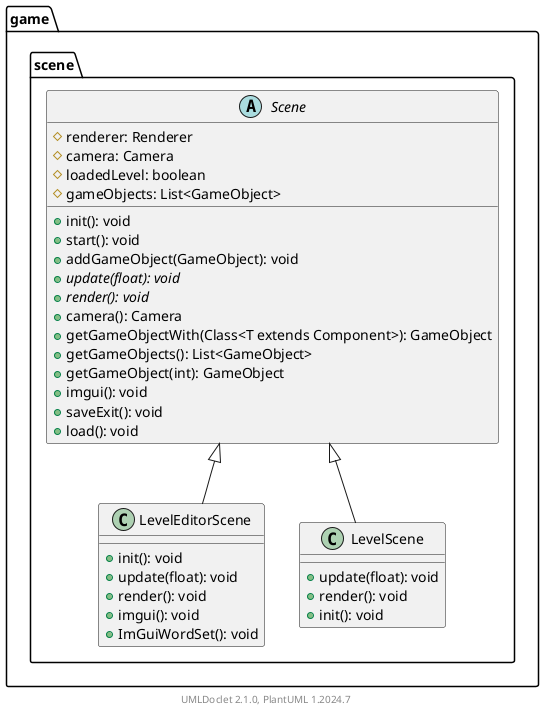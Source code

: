 @startuml
    namespace game.scene {

        class LevelEditorScene [[LevelEditorScene.html]] {
            +init(): void
            +update(float): void
            +render(): void
            +imgui(): void
            +ImGuiWordSet(): void
        }

        class LevelScene [[LevelScene.html]] {
            +update(float): void
            +render(): void
            +init(): void
        }

        abstract class Scene [[Scene.html]] {
            #renderer: Renderer
            #camera: Camera
            #loadedLevel: boolean
            #gameObjects: List<GameObject>
            +init(): void
            +start(): void
            +addGameObject(GameObject): void
            {abstract} +update(float): void
            {abstract} +render(): void
            +camera(): Camera
            +getGameObjectWith(Class<T extends Component>): GameObject
            +getGameObjects(): List<GameObject>
            +getGameObject(int): GameObject
            +imgui(): void
            +saveExit(): void
            +load(): void
        }

        Scene <|-- LevelEditorScene
        Scene <|-- LevelScene
    }

    center footer UMLDoclet 2.1.0, PlantUML %version()
@enduml

